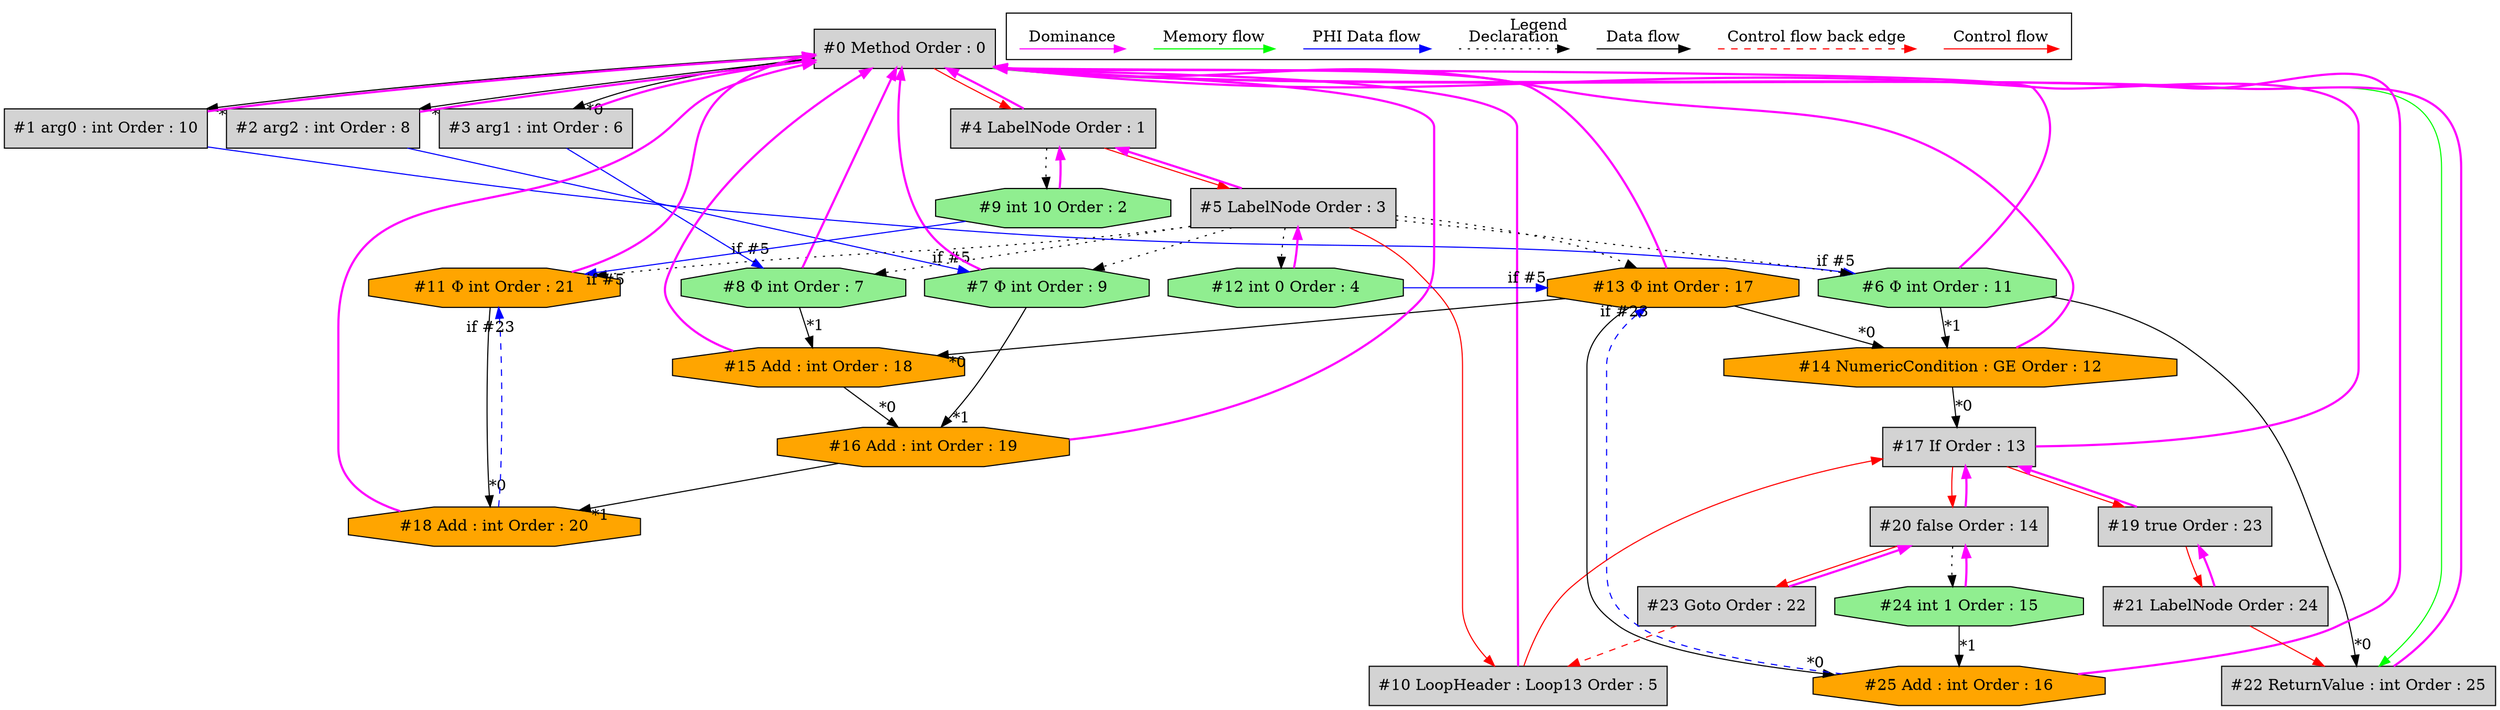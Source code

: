 digraph debugoutput {
 ordering="in";
 node0[label="#0 Method Order : 0",shape=box, fillcolor=lightgrey, style=filled];
 node1[label="#1 arg0 : int Order : 10",shape=box, fillcolor=lightgrey, style=filled];
 node1 -> node0[dir="forward" color="fuchsia" penwidth="2"];
 node0 -> node1[headlabel="*0", labeldistance=2];
 node2[label="#2 arg2 : int Order : 8",shape=box, fillcolor=lightgrey, style=filled];
 node2 -> node0[dir="forward" color="fuchsia" penwidth="2"];
 node0 -> node2[headlabel="*0", labeldistance=2];
 node3[label="#3 arg1 : int Order : 6",shape=box, fillcolor=lightgrey, style=filled];
 node3 -> node0[dir="forward" color="fuchsia" penwidth="2"];
 node0 -> node3[headlabel="*0", labeldistance=2];
 node4[label="#4 LabelNode Order : 1",shape=box, fillcolor=lightgrey, style=filled];
 node4 -> node0[dir="forward" color="fuchsia" penwidth="2"];
 node0 -> node4[labeldistance=2, color=red, fontcolor=red];
 node5[label="#5 LabelNode Order : 3",shape=box, fillcolor=lightgrey, style=filled];
 node5 -> node4[dir="forward" color="fuchsia" penwidth="2"];
 node4 -> node5[labeldistance=2, color=red, fontcolor=red];
 node6[label="#6 Φ int Order : 11",shape=octagon, fillcolor=lightgreen, style=filled];
 node6 -> node0[dir="forward" color="fuchsia" penwidth="2"];
 node5 -> node6[style=dotted];
 node1 -> node6[headlabel="if #5", labeldistance=2, color=blue, constraint=false];
 node7[label="#7 Φ int Order : 9",shape=octagon, fillcolor=lightgreen, style=filled];
 node7 -> node0[dir="forward" color="fuchsia" penwidth="2"];
 node5 -> node7[style=dotted];
 node2 -> node7[headlabel="if #5", labeldistance=2, color=blue, constraint=false];
 node8[label="#8 Φ int Order : 7",shape=octagon, fillcolor=lightgreen, style=filled];
 node8 -> node0[dir="forward" color="fuchsia" penwidth="2"];
 node5 -> node8[style=dotted];
 node3 -> node8[headlabel="if #5", labeldistance=2, color=blue, constraint=false];
 node9[label="#9 int 10 Order : 2",shape=octagon, fillcolor=lightgreen, style=filled];
 node9 -> node4[dir="forward" color="fuchsia" penwidth="2"];
 node4 -> node9[style=dotted];
 node10[label="#10 LoopHeader : Loop13 Order : 5",shape=box, fillcolor=lightgrey, style=filled];
 node10 -> node0[dir="forward" color="fuchsia" penwidth="2"];
 node5 -> node10[labeldistance=2, color=red, fontcolor=red];
 node23 -> node10[labeldistance=2, color=red, fontcolor=red, style=dashed];
 node11[label="#11 Φ int Order : 21",shape=octagon, fillcolor=orange, style=filled];
 node11 -> node0[dir="forward" color="fuchsia" penwidth="2"];
 node5 -> node11[style=dotted];
 node9 -> node11[headlabel="if #5", labeldistance=2, color=blue, constraint=false];
 node18 -> node11[headlabel="if #23", labeldistance=2, color=blue, constraint=false, style=dashed];
 node12[label="#12 int 0 Order : 4",shape=octagon, fillcolor=lightgreen, style=filled];
 node12 -> node5[dir="forward" color="fuchsia" penwidth="2"];
 node5 -> node12[style=dotted];
 node13[label="#13 Φ int Order : 17",shape=octagon, fillcolor=orange, style=filled];
 node13 -> node0[dir="forward" color="fuchsia" penwidth="2"];
 node5 -> node13[style=dotted];
 node12 -> node13[headlabel="if #5", labeldistance=2, color=blue, constraint=false];
 node25 -> node13[headlabel="if #23", labeldistance=2, color=blue, constraint=false, style=dashed];
 node14[label="#14 NumericCondition : GE Order : 12",shape=octagon, fillcolor=orange, style=filled];
 node14 -> node0[dir="forward" color="fuchsia" penwidth="2"];
 node13 -> node14[headlabel="*0", labeldistance=2];
 node6 -> node14[headlabel="*1", labeldistance=2];
 node15[label="#15 Add : int Order : 18",shape=octagon, fillcolor=orange, style=filled];
 node15 -> node0[dir="forward" color="fuchsia" penwidth="2"];
 node13 -> node15[headlabel="*0", labeldistance=2];
 node8 -> node15[headlabel="*1", labeldistance=2];
 node16[label="#16 Add : int Order : 19",shape=octagon, fillcolor=orange, style=filled];
 node16 -> node0[dir="forward" color="fuchsia" penwidth="2"];
 node15 -> node16[headlabel="*0", labeldistance=2];
 node7 -> node16[headlabel="*1", labeldistance=2];
 node17[label="#17 If Order : 13",shape=box, fillcolor=lightgrey, style=filled];
 node17 -> node0[dir="forward" color="fuchsia" penwidth="2"];
 node14 -> node17[headlabel="*0", labeldistance=2];
 node10 -> node17[labeldistance=2, color=red, fontcolor=red];
 node18[label="#18 Add : int Order : 20",shape=octagon, fillcolor=orange, style=filled];
 node18 -> node0[dir="forward" color="fuchsia" penwidth="2"];
 node11 -> node18[headlabel="*0", labeldistance=2];
 node16 -> node18[headlabel="*1", labeldistance=2];
 node19[label="#19 true Order : 23",shape=box, fillcolor=lightgrey, style=filled];
 node19 -> node17[dir="forward" color="fuchsia" penwidth="2"];
 node17 -> node19[labeldistance=2, color=red, fontcolor=red];
 node20[label="#20 false Order : 14",shape=box, fillcolor=lightgrey, style=filled];
 node20 -> node17[dir="forward" color="fuchsia" penwidth="2"];
 node17 -> node20[labeldistance=2, color=red, fontcolor=red];
 node21[label="#21 LabelNode Order : 24",shape=box, fillcolor=lightgrey, style=filled];
 node21 -> node19[dir="forward" color="fuchsia" penwidth="2"];
 node19 -> node21[labeldistance=2, color=red, fontcolor=red];
 node22[label="#22 ReturnValue : int Order : 25",shape=box, fillcolor=lightgrey, style=filled];
 node22 -> node0[dir="forward" color="fuchsia" penwidth="2"];
 node6 -> node22[headlabel="*0", labeldistance=2];
 node21 -> node22[labeldistance=2, color=red, fontcolor=red];
 node0 -> node22[labeldistance=2, color=green, constraint=false];
 node23[label="#23 Goto Order : 22",shape=box, fillcolor=lightgrey, style=filled];
 node23 -> node20[dir="forward" color="fuchsia" penwidth="2"];
 node20 -> node23[labeldistance=2, color=red, fontcolor=red];
 node24[label="#24 int 1 Order : 15",shape=octagon, fillcolor=lightgreen, style=filled];
 node24 -> node20[dir="forward" color="fuchsia" penwidth="2"];
 node20 -> node24[style=dotted];
 node25[label="#25 Add : int Order : 16",shape=octagon, fillcolor=orange, style=filled];
 node25 -> node0[dir="forward" color="fuchsia" penwidth="2"];
 node13 -> node25[headlabel="*0", labeldistance=2];
 node24 -> node25[headlabel="*1", labeldistance=2];
 subgraph cluster_000 {
  label = "Legend";
  node [shape=point]
  {
   rank=same;
   c0 [style = invis];
   c1 [style = invis];
   c2 [style = invis];
   c3 [style = invis];
   d0 [style = invis];
   d1 [style = invis];
   d2 [style = invis];
   d3 [style = invis];
   d4 [style = invis];
   d5 [style = invis];
   d6 [style = invis];
   d7 [style = invis];
   d8 [style = invis];
   d9 [style = invis];
  }
  c0 -> c1 [label="Control flow", style=solid, color=red]
  c2 -> c3 [label="Control flow back edge", style=dashed, color=red]
  d0 -> d1 [label="Data flow"]
  d2 -> d3 [label="Declaration", style=dotted]
  d4 -> d5 [label="PHI Data flow", color=blue]
  d6 -> d7 [label="Memory flow", color=green]
  d8 -> d9 [label="Dominance", color=fuchsia, style=solid]
 }

}
